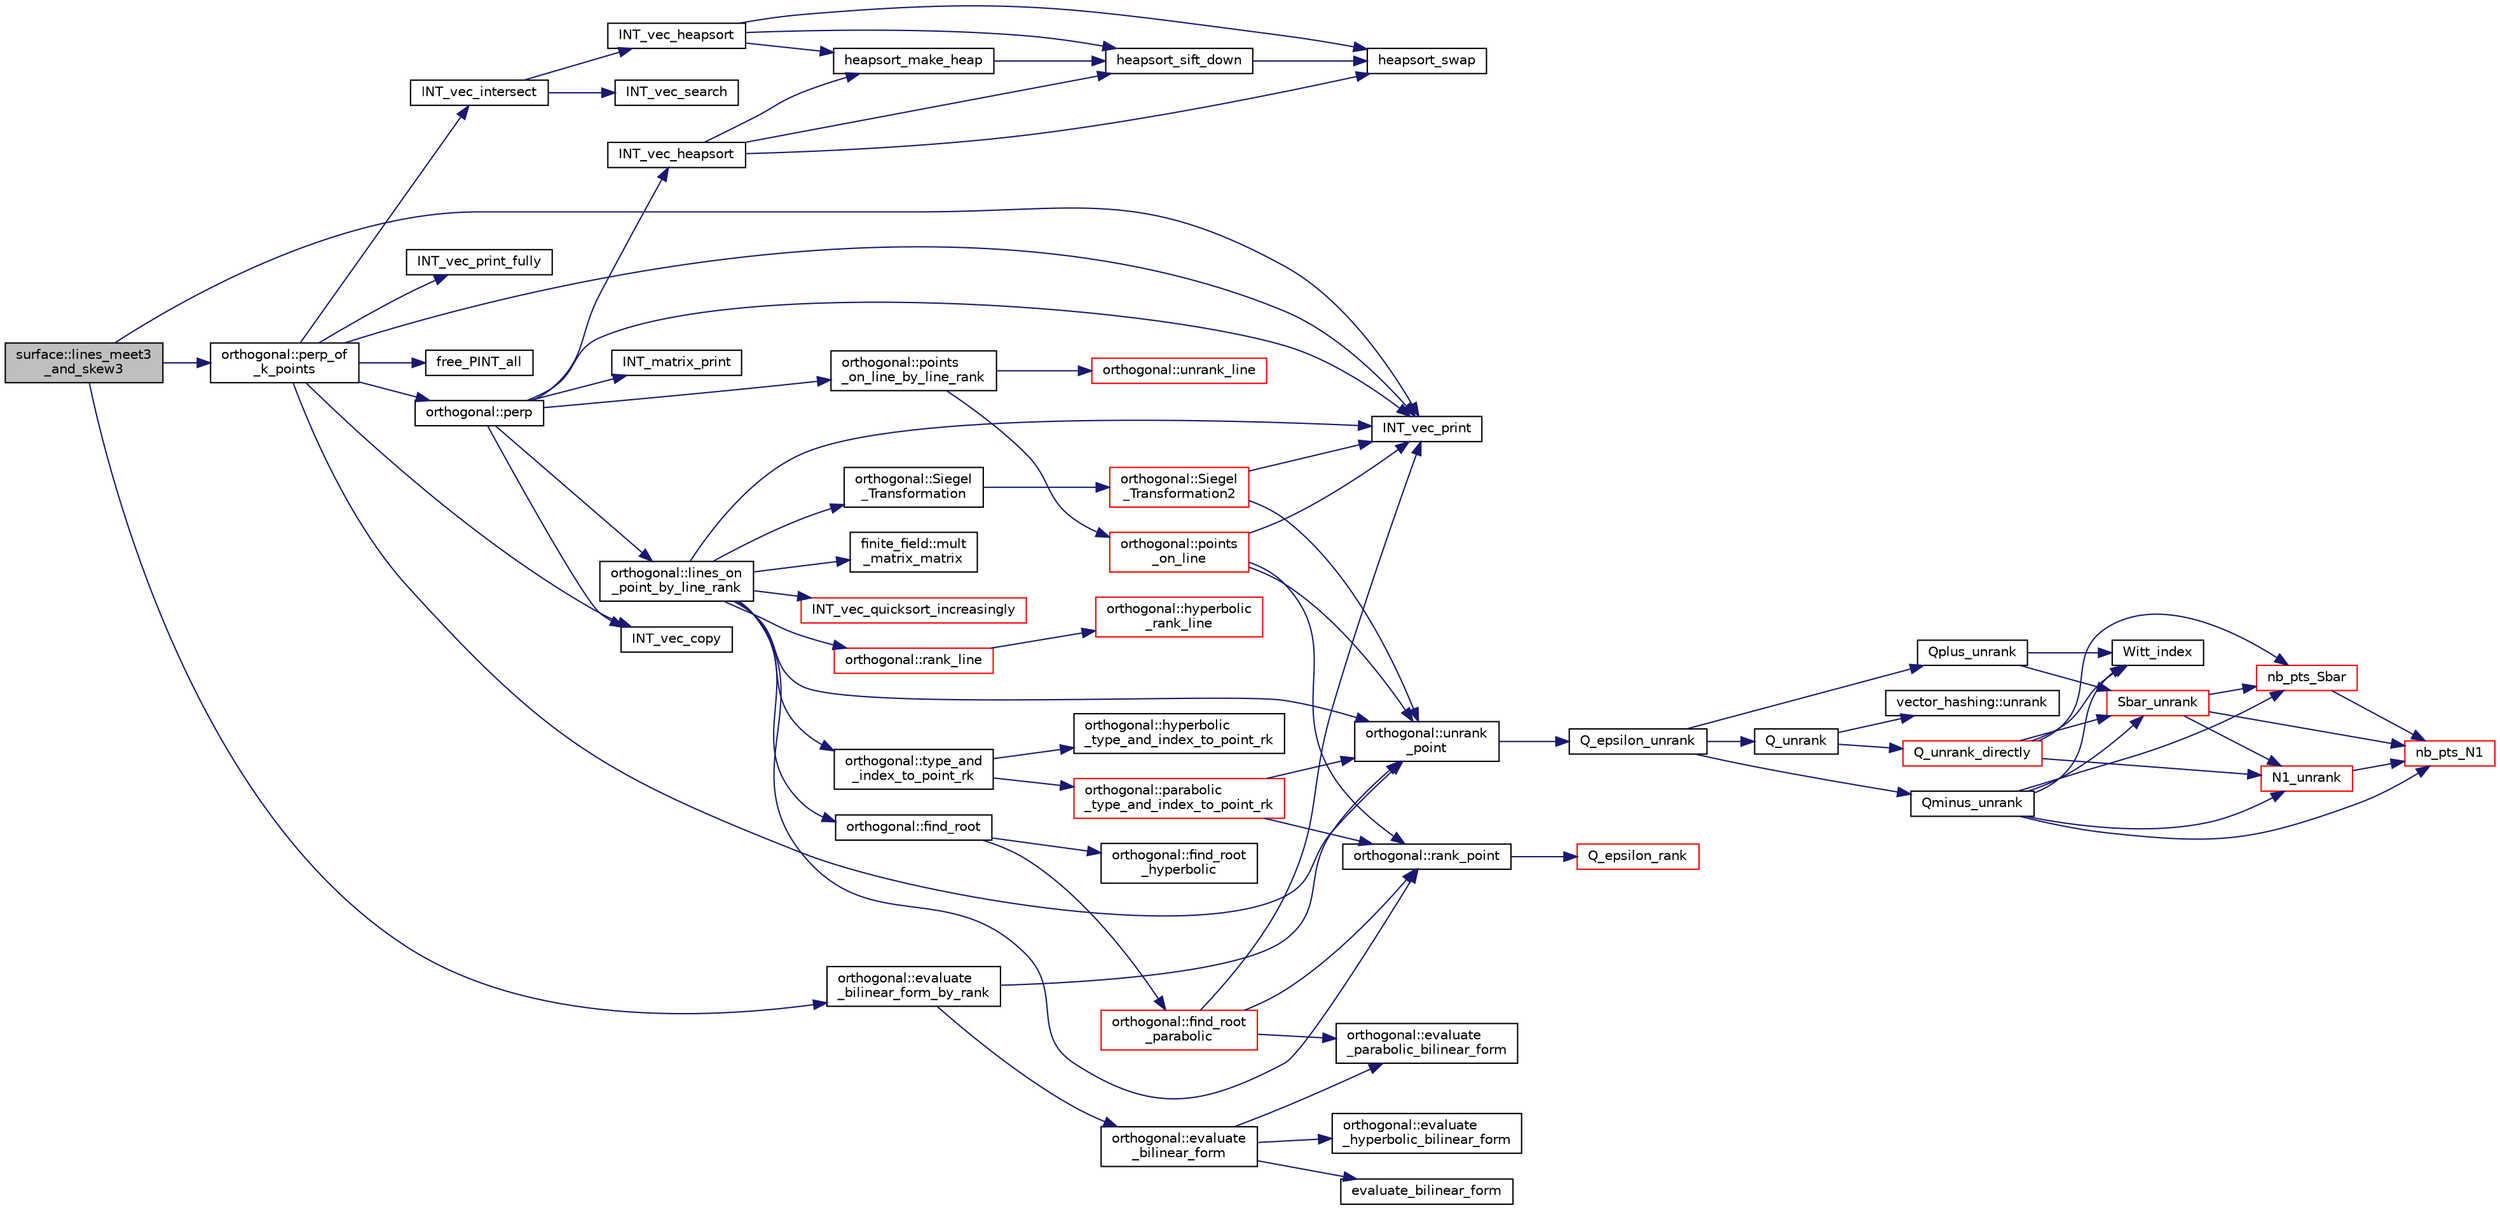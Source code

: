 digraph "surface::lines_meet3_and_skew3"
{
  edge [fontname="Helvetica",fontsize="10",labelfontname="Helvetica",labelfontsize="10"];
  node [fontname="Helvetica",fontsize="10",shape=record];
  rankdir="LR";
  Node3476 [label="surface::lines_meet3\l_and_skew3",height=0.2,width=0.4,color="black", fillcolor="grey75", style="filled", fontcolor="black"];
  Node3476 -> Node3477 [color="midnightblue",fontsize="10",style="solid",fontname="Helvetica"];
  Node3477 [label="INT_vec_print",height=0.2,width=0.4,color="black", fillcolor="white", style="filled",URL="$df/dbf/sajeeb_8_c.html#a79a5901af0b47dd0d694109543c027fe"];
  Node3476 -> Node3478 [color="midnightblue",fontsize="10",style="solid",fontname="Helvetica"];
  Node3478 [label="orthogonal::perp_of\l_k_points",height=0.2,width=0.4,color="black", fillcolor="white", style="filled",URL="$d7/daa/classorthogonal.html#a6a92a4680dc76bb289141fc5c765f5fb"];
  Node3478 -> Node3477 [color="midnightblue",fontsize="10",style="solid",fontname="Helvetica"];
  Node3478 -> Node3479 [color="midnightblue",fontsize="10",style="solid",fontname="Helvetica"];
  Node3479 [label="orthogonal::unrank\l_point",height=0.2,width=0.4,color="black", fillcolor="white", style="filled",URL="$d7/daa/classorthogonal.html#ab655117100f7c66c19817b84ac5ac0a0"];
  Node3479 -> Node3480 [color="midnightblue",fontsize="10",style="solid",fontname="Helvetica"];
  Node3480 [label="Q_epsilon_unrank",height=0.2,width=0.4,color="black", fillcolor="white", style="filled",URL="$d4/d67/geometry_8h.html#af162c4d30d4a6528299e37551c353e7b"];
  Node3480 -> Node3481 [color="midnightblue",fontsize="10",style="solid",fontname="Helvetica"];
  Node3481 [label="Q_unrank",height=0.2,width=0.4,color="black", fillcolor="white", style="filled",URL="$db/da0/lib_2foundations_2geometry_2orthogonal__points_8_c.html#a6d02923d5b54ef796934e753e6f5b65b"];
  Node3481 -> Node3482 [color="midnightblue",fontsize="10",style="solid",fontname="Helvetica"];
  Node3482 [label="vector_hashing::unrank",height=0.2,width=0.4,color="black", fillcolor="white", style="filled",URL="$d8/daa/classvector__hashing.html#abbebd3a96a6d27a34b9b49af99e2ed3d"];
  Node3481 -> Node3483 [color="midnightblue",fontsize="10",style="solid",fontname="Helvetica"];
  Node3483 [label="Q_unrank_directly",height=0.2,width=0.4,color="red", fillcolor="white", style="filled",URL="$db/da0/lib_2foundations_2geometry_2orthogonal__points_8_c.html#a105e7e72249e78fcf0785c69099d90ce"];
  Node3483 -> Node3484 [color="midnightblue",fontsize="10",style="solid",fontname="Helvetica"];
  Node3484 [label="Witt_index",height=0.2,width=0.4,color="black", fillcolor="white", style="filled",URL="$db/da0/lib_2foundations_2geometry_2orthogonal__points_8_c.html#ab3483ecb9859a6758f82b5327da50534"];
  Node3483 -> Node3485 [color="midnightblue",fontsize="10",style="solid",fontname="Helvetica"];
  Node3485 [label="nb_pts_Sbar",height=0.2,width=0.4,color="red", fillcolor="white", style="filled",URL="$db/da0/lib_2foundations_2geometry_2orthogonal__points_8_c.html#a986dda26505c9934c771578b084f67cc"];
  Node3485 -> Node3488 [color="midnightblue",fontsize="10",style="solid",fontname="Helvetica"];
  Node3488 [label="nb_pts_N1",height=0.2,width=0.4,color="red", fillcolor="white", style="filled",URL="$db/da0/lib_2foundations_2geometry_2orthogonal__points_8_c.html#ae0f2e1c76523db67b4ec9629ccc35bc6"];
  Node3483 -> Node3490 [color="midnightblue",fontsize="10",style="solid",fontname="Helvetica"];
  Node3490 [label="Sbar_unrank",height=0.2,width=0.4,color="red", fillcolor="white", style="filled",URL="$db/da0/lib_2foundations_2geometry_2orthogonal__points_8_c.html#a65d9b9ccfff12dd92f4f4e8360701c98"];
  Node3490 -> Node3485 [color="midnightblue",fontsize="10",style="solid",fontname="Helvetica"];
  Node3490 -> Node3488 [color="midnightblue",fontsize="10",style="solid",fontname="Helvetica"];
  Node3490 -> Node3493 [color="midnightblue",fontsize="10",style="solid",fontname="Helvetica"];
  Node3493 [label="N1_unrank",height=0.2,width=0.4,color="red", fillcolor="white", style="filled",URL="$db/da0/lib_2foundations_2geometry_2orthogonal__points_8_c.html#aa9427e27f7f207c1baff3a34cc5d78cf"];
  Node3493 -> Node3488 [color="midnightblue",fontsize="10",style="solid",fontname="Helvetica"];
  Node3483 -> Node3493 [color="midnightblue",fontsize="10",style="solid",fontname="Helvetica"];
  Node3480 -> Node3499 [color="midnightblue",fontsize="10",style="solid",fontname="Helvetica"];
  Node3499 [label="Qplus_unrank",height=0.2,width=0.4,color="black", fillcolor="white", style="filled",URL="$db/da0/lib_2foundations_2geometry_2orthogonal__points_8_c.html#ad50512edd586919700e033744b4a03c8"];
  Node3499 -> Node3484 [color="midnightblue",fontsize="10",style="solid",fontname="Helvetica"];
  Node3499 -> Node3490 [color="midnightblue",fontsize="10",style="solid",fontname="Helvetica"];
  Node3480 -> Node3500 [color="midnightblue",fontsize="10",style="solid",fontname="Helvetica"];
  Node3500 [label="Qminus_unrank",height=0.2,width=0.4,color="black", fillcolor="white", style="filled",URL="$db/da0/lib_2foundations_2geometry_2orthogonal__points_8_c.html#ac2dd18f435ab479095b836a483c12c7d"];
  Node3500 -> Node3484 [color="midnightblue",fontsize="10",style="solid",fontname="Helvetica"];
  Node3500 -> Node3485 [color="midnightblue",fontsize="10",style="solid",fontname="Helvetica"];
  Node3500 -> Node3490 [color="midnightblue",fontsize="10",style="solid",fontname="Helvetica"];
  Node3500 -> Node3488 [color="midnightblue",fontsize="10",style="solid",fontname="Helvetica"];
  Node3500 -> Node3493 [color="midnightblue",fontsize="10",style="solid",fontname="Helvetica"];
  Node3478 -> Node3501 [color="midnightblue",fontsize="10",style="solid",fontname="Helvetica"];
  Node3501 [label="orthogonal::perp",height=0.2,width=0.4,color="black", fillcolor="white", style="filled",URL="$d7/daa/classorthogonal.html#ae80e0fa8d1e8caddb9afbb466e3d3189"];
  Node3501 -> Node3502 [color="midnightblue",fontsize="10",style="solid",fontname="Helvetica"];
  Node3502 [label="orthogonal::lines_on\l_point_by_line_rank",height=0.2,width=0.4,color="black", fillcolor="white", style="filled",URL="$d7/daa/classorthogonal.html#adc21874b6da3cd3585c704994fb538aa"];
  Node3502 -> Node3503 [color="midnightblue",fontsize="10",style="solid",fontname="Helvetica"];
  Node3503 [label="orthogonal::type_and\l_index_to_point_rk",height=0.2,width=0.4,color="black", fillcolor="white", style="filled",URL="$d7/daa/classorthogonal.html#a319ef460cdfe3247d336c3fb482901eb"];
  Node3503 -> Node3504 [color="midnightblue",fontsize="10",style="solid",fontname="Helvetica"];
  Node3504 [label="orthogonal::hyperbolic\l_type_and_index_to_point_rk",height=0.2,width=0.4,color="black", fillcolor="white", style="filled",URL="$d7/daa/classorthogonal.html#af31cd843ff2e6eb4fe1ba9c49e62d1b8"];
  Node3503 -> Node3505 [color="midnightblue",fontsize="10",style="solid",fontname="Helvetica"];
  Node3505 [label="orthogonal::parabolic\l_type_and_index_to_point_rk",height=0.2,width=0.4,color="red", fillcolor="white", style="filled",URL="$d7/daa/classorthogonal.html#a67c316cf01b382762e6ac372f522d106"];
  Node3505 -> Node3479 [color="midnightblue",fontsize="10",style="solid",fontname="Helvetica"];
  Node3505 -> Node3506 [color="midnightblue",fontsize="10",style="solid",fontname="Helvetica"];
  Node3506 [label="orthogonal::rank_point",height=0.2,width=0.4,color="black", fillcolor="white", style="filled",URL="$d7/daa/classorthogonal.html#adb4f1528590a804b3c011a68c9ebf655"];
  Node3506 -> Node3507 [color="midnightblue",fontsize="10",style="solid",fontname="Helvetica"];
  Node3507 [label="Q_epsilon_rank",height=0.2,width=0.4,color="red", fillcolor="white", style="filled",URL="$d4/d67/geometry_8h.html#a0949e1151174e2988aa697cb31942e97"];
  Node3502 -> Node3479 [color="midnightblue",fontsize="10",style="solid",fontname="Helvetica"];
  Node3502 -> Node3543 [color="midnightblue",fontsize="10",style="solid",fontname="Helvetica"];
  Node3543 [label="orthogonal::find_root",height=0.2,width=0.4,color="black", fillcolor="white", style="filled",URL="$d7/daa/classorthogonal.html#a7cad6e763a1f49ab5e372a26f5cdf247"];
  Node3543 -> Node3544 [color="midnightblue",fontsize="10",style="solid",fontname="Helvetica"];
  Node3544 [label="orthogonal::find_root\l_hyperbolic",height=0.2,width=0.4,color="black", fillcolor="white", style="filled",URL="$d7/daa/classorthogonal.html#a4cb66d7aec283cd032a99cb9b2b9992d"];
  Node3543 -> Node3545 [color="midnightblue",fontsize="10",style="solid",fontname="Helvetica"];
  Node3545 [label="orthogonal::find_root\l_parabolic",height=0.2,width=0.4,color="red", fillcolor="white", style="filled",URL="$d7/daa/classorthogonal.html#a2e4453bb31692707f8a9e8b660b2e136"];
  Node3545 -> Node3477 [color="midnightblue",fontsize="10",style="solid",fontname="Helvetica"];
  Node3545 -> Node3547 [color="midnightblue",fontsize="10",style="solid",fontname="Helvetica"];
  Node3547 [label="orthogonal::evaluate\l_parabolic_bilinear_form",height=0.2,width=0.4,color="black", fillcolor="white", style="filled",URL="$d7/daa/classorthogonal.html#a8ee79da4c853cd384a0028cbebbbe0ee"];
  Node3545 -> Node3506 [color="midnightblue",fontsize="10",style="solid",fontname="Helvetica"];
  Node3502 -> Node3548 [color="midnightblue",fontsize="10",style="solid",fontname="Helvetica"];
  Node3548 [label="orthogonal::Siegel\l_Transformation",height=0.2,width=0.4,color="black", fillcolor="white", style="filled",URL="$d7/daa/classorthogonal.html#a27258e68c99323ac8de66fedbe565a3d"];
  Node3548 -> Node3549 [color="midnightblue",fontsize="10",style="solid",fontname="Helvetica"];
  Node3549 [label="orthogonal::Siegel\l_Transformation2",height=0.2,width=0.4,color="red", fillcolor="white", style="filled",URL="$d7/daa/classorthogonal.html#aaf1945ebd71495f1b362e5091d4b30ec"];
  Node3549 -> Node3479 [color="midnightblue",fontsize="10",style="solid",fontname="Helvetica"];
  Node3549 -> Node3477 [color="midnightblue",fontsize="10",style="solid",fontname="Helvetica"];
  Node3502 -> Node3557 [color="midnightblue",fontsize="10",style="solid",fontname="Helvetica"];
  Node3557 [label="finite_field::mult\l_matrix_matrix",height=0.2,width=0.4,color="black", fillcolor="white", style="filled",URL="$df/d5a/classfinite__field.html#a5e28706b815838d0ec34de1fa74bc3c4"];
  Node3502 -> Node3506 [color="midnightblue",fontsize="10",style="solid",fontname="Helvetica"];
  Node3502 -> Node3571 [color="midnightblue",fontsize="10",style="solid",fontname="Helvetica"];
  Node3571 [label="orthogonal::rank_line",height=0.2,width=0.4,color="red", fillcolor="white", style="filled",URL="$d7/daa/classorthogonal.html#a5e1b5a3eb76840f425e71f25dabcd470"];
  Node3571 -> Node3572 [color="midnightblue",fontsize="10",style="solid",fontname="Helvetica"];
  Node3572 [label="orthogonal::hyperbolic\l_rank_line",height=0.2,width=0.4,color="red", fillcolor="white", style="filled",URL="$d7/daa/classorthogonal.html#a2810f9a6851f445b03fdbfe2a888e9f5"];
  Node3502 -> Node3648 [color="midnightblue",fontsize="10",style="solid",fontname="Helvetica"];
  Node3648 [label="INT_vec_quicksort_increasingly",height=0.2,width=0.4,color="red", fillcolor="white", style="filled",URL="$d5/de2/foundations_2data__structures_2data__structures_8h.html#a31ccee746bc644f58816c67bc3a0e237"];
  Node3502 -> Node3477 [color="midnightblue",fontsize="10",style="solid",fontname="Helvetica"];
  Node3501 -> Node3477 [color="midnightblue",fontsize="10",style="solid",fontname="Helvetica"];
  Node3501 -> Node3651 [color="midnightblue",fontsize="10",style="solid",fontname="Helvetica"];
  Node3651 [label="orthogonal::points\l_on_line_by_line_rank",height=0.2,width=0.4,color="black", fillcolor="white", style="filled",URL="$d7/daa/classorthogonal.html#aec3f511b69d0a28340f93d6f904c5daa"];
  Node3651 -> Node3652 [color="midnightblue",fontsize="10",style="solid",fontname="Helvetica"];
  Node3652 [label="orthogonal::unrank_line",height=0.2,width=0.4,color="red", fillcolor="white", style="filled",URL="$d7/daa/classorthogonal.html#a27fec576f6e11b80dd4503fa3cf7611e"];
  Node3651 -> Node3681 [color="midnightblue",fontsize="10",style="solid",fontname="Helvetica"];
  Node3681 [label="orthogonal::points\l_on_line",height=0.2,width=0.4,color="red", fillcolor="white", style="filled",URL="$d7/daa/classorthogonal.html#afe1cc564902cc557d4d4d2ff85ee6839"];
  Node3681 -> Node3479 [color="midnightblue",fontsize="10",style="solid",fontname="Helvetica"];
  Node3681 -> Node3477 [color="midnightblue",fontsize="10",style="solid",fontname="Helvetica"];
  Node3681 -> Node3506 [color="midnightblue",fontsize="10",style="solid",fontname="Helvetica"];
  Node3501 -> Node3683 [color="midnightblue",fontsize="10",style="solid",fontname="Helvetica"];
  Node3683 [label="INT_matrix_print",height=0.2,width=0.4,color="black", fillcolor="white", style="filled",URL="$d5/db4/io__and__os_8h.html#afd4180a24bef3a2b584668a4eaf607ff"];
  Node3501 -> Node3684 [color="midnightblue",fontsize="10",style="solid",fontname="Helvetica"];
  Node3684 [label="INT_vec_heapsort",height=0.2,width=0.4,color="black", fillcolor="white", style="filled",URL="$d5/de2/foundations_2data__structures_2data__structures_8h.html#a3590ad9987f801fbfc94634300182f39"];
  Node3684 -> Node3685 [color="midnightblue",fontsize="10",style="solid",fontname="Helvetica"];
  Node3685 [label="heapsort_make_heap",height=0.2,width=0.4,color="black", fillcolor="white", style="filled",URL="$d4/dd7/sorting_8_c.html#a42f24453d7d77eeb1338ebd1a13cfdbb"];
  Node3685 -> Node3686 [color="midnightblue",fontsize="10",style="solid",fontname="Helvetica"];
  Node3686 [label="heapsort_sift_down",height=0.2,width=0.4,color="black", fillcolor="white", style="filled",URL="$d4/dd7/sorting_8_c.html#a65cbb1a6a3f01f511673705437ddc18b"];
  Node3686 -> Node3687 [color="midnightblue",fontsize="10",style="solid",fontname="Helvetica"];
  Node3687 [label="heapsort_swap",height=0.2,width=0.4,color="black", fillcolor="white", style="filled",URL="$d4/dd7/sorting_8_c.html#a8f048362e6065297b19b6975bcbbfcc6"];
  Node3684 -> Node3687 [color="midnightblue",fontsize="10",style="solid",fontname="Helvetica"];
  Node3684 -> Node3686 [color="midnightblue",fontsize="10",style="solid",fontname="Helvetica"];
  Node3501 -> Node3561 [color="midnightblue",fontsize="10",style="solid",fontname="Helvetica"];
  Node3561 [label="INT_vec_copy",height=0.2,width=0.4,color="black", fillcolor="white", style="filled",URL="$df/dbf/sajeeb_8_c.html#ac2d875e27e009af6ec04d17254d11075"];
  Node3478 -> Node3688 [color="midnightblue",fontsize="10",style="solid",fontname="Helvetica"];
  Node3688 [label="INT_vec_print_fully",height=0.2,width=0.4,color="black", fillcolor="white", style="filled",URL="$df/dbf/sajeeb_8_c.html#aff2e5a86c89315b7cec22a5a77f94a25"];
  Node3478 -> Node3689 [color="midnightblue",fontsize="10",style="solid",fontname="Helvetica"];
  Node3689 [label="INT_vec_intersect",height=0.2,width=0.4,color="black", fillcolor="white", style="filled",URL="$d5/de2/foundations_2data__structures_2data__structures_8h.html#a19855973f5fb469b315f31e7e1402471"];
  Node3689 -> Node3690 [color="midnightblue",fontsize="10",style="solid",fontname="Helvetica"];
  Node3690 [label="INT_vec_heapsort",height=0.2,width=0.4,color="black", fillcolor="white", style="filled",URL="$d4/dd7/sorting_8_c.html#a3590ad9987f801fbfc94634300182f39"];
  Node3690 -> Node3685 [color="midnightblue",fontsize="10",style="solid",fontname="Helvetica"];
  Node3690 -> Node3687 [color="midnightblue",fontsize="10",style="solid",fontname="Helvetica"];
  Node3690 -> Node3686 [color="midnightblue",fontsize="10",style="solid",fontname="Helvetica"];
  Node3689 -> Node3691 [color="midnightblue",fontsize="10",style="solid",fontname="Helvetica"];
  Node3691 [label="INT_vec_search",height=0.2,width=0.4,color="black", fillcolor="white", style="filled",URL="$d4/dd7/sorting_8_c.html#ad103ef2316a1f671bdb68fd9cd9ba945"];
  Node3478 -> Node3561 [color="midnightblue",fontsize="10",style="solid",fontname="Helvetica"];
  Node3478 -> Node3692 [color="midnightblue",fontsize="10",style="solid",fontname="Helvetica"];
  Node3692 [label="free_PINT_all",height=0.2,width=0.4,color="black", fillcolor="white", style="filled",URL="$d5/db4/io__and__os_8h.html#a8c74577588c4d669d8858633dd2f0b98"];
  Node3476 -> Node3693 [color="midnightblue",fontsize="10",style="solid",fontname="Helvetica"];
  Node3693 [label="orthogonal::evaluate\l_bilinear_form_by_rank",height=0.2,width=0.4,color="black", fillcolor="white", style="filled",URL="$d7/daa/classorthogonal.html#ab4f6117f55f6fbd0fb2bd8b4c8d981bf"];
  Node3693 -> Node3479 [color="midnightblue",fontsize="10",style="solid",fontname="Helvetica"];
  Node3693 -> Node3552 [color="midnightblue",fontsize="10",style="solid",fontname="Helvetica"];
  Node3552 [label="orthogonal::evaluate\l_bilinear_form",height=0.2,width=0.4,color="black", fillcolor="white", style="filled",URL="$d7/daa/classorthogonal.html#a1cb22ce04ab60e22852f610ec3fe5c98"];
  Node3552 -> Node3553 [color="midnightblue",fontsize="10",style="solid",fontname="Helvetica"];
  Node3553 [label="orthogonal::evaluate\l_hyperbolic_bilinear_form",height=0.2,width=0.4,color="black", fillcolor="white", style="filled",URL="$d7/daa/classorthogonal.html#a839dc01b1c59a23b054ccf70c00cc9c9"];
  Node3552 -> Node3547 [color="midnightblue",fontsize="10",style="solid",fontname="Helvetica"];
  Node3552 -> Node3554 [color="midnightblue",fontsize="10",style="solid",fontname="Helvetica"];
  Node3554 [label="evaluate_bilinear_form",height=0.2,width=0.4,color="black", fillcolor="white", style="filled",URL="$d4/d67/geometry_8h.html#ab6f6bfa144b4d2700e3ed27497d83d5f"];
}
